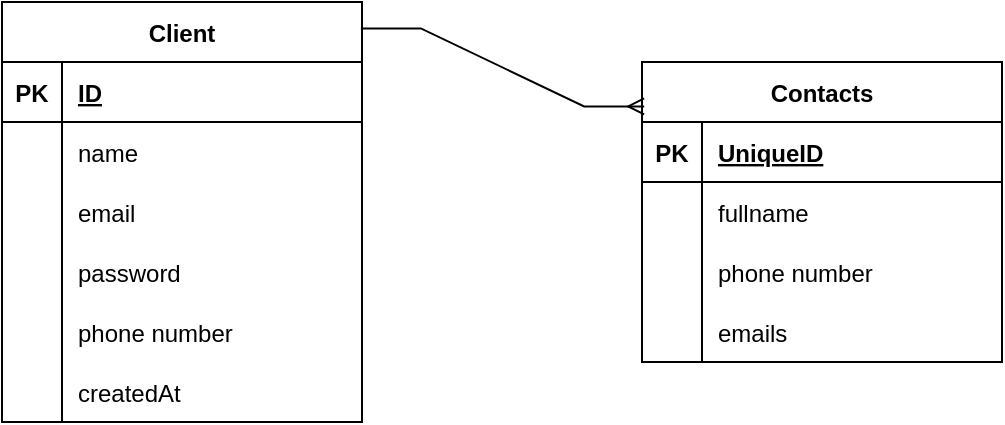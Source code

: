 <mxfile version="20.5.3" type="device"><diagram id="Kze-3Ydvfno8JoOm94l9" name="Página-1"><mxGraphModel dx="650" dy="620" grid="1" gridSize="10" guides="1" tooltips="1" connect="1" arrows="1" fold="1" page="1" pageScale="1" pageWidth="827" pageHeight="1169" math="0" shadow="0"><root><mxCell id="0"/><mxCell id="1" parent="0"/><mxCell id="I21AHR_YH1MLiGeMUpl6-1" value="Client" style="shape=table;startSize=30;container=1;collapsible=1;childLayout=tableLayout;fixedRows=1;rowLines=0;fontStyle=1;align=center;resizeLast=1;" vertex="1" parent="1"><mxGeometry x="170" y="100" width="180" height="210" as="geometry"/></mxCell><mxCell id="I21AHR_YH1MLiGeMUpl6-2" value="" style="shape=tableRow;horizontal=0;startSize=0;swimlaneHead=0;swimlaneBody=0;fillColor=none;collapsible=0;dropTarget=0;points=[[0,0.5],[1,0.5]];portConstraint=eastwest;top=0;left=0;right=0;bottom=1;" vertex="1" parent="I21AHR_YH1MLiGeMUpl6-1"><mxGeometry y="30" width="180" height="30" as="geometry"/></mxCell><mxCell id="I21AHR_YH1MLiGeMUpl6-3" value="PK" style="shape=partialRectangle;connectable=0;fillColor=none;top=0;left=0;bottom=0;right=0;fontStyle=1;overflow=hidden;" vertex="1" parent="I21AHR_YH1MLiGeMUpl6-2"><mxGeometry width="30" height="30" as="geometry"><mxRectangle width="30" height="30" as="alternateBounds"/></mxGeometry></mxCell><mxCell id="I21AHR_YH1MLiGeMUpl6-4" value="ID" style="shape=partialRectangle;connectable=0;fillColor=none;top=0;left=0;bottom=0;right=0;align=left;spacingLeft=6;fontStyle=5;overflow=hidden;" vertex="1" parent="I21AHR_YH1MLiGeMUpl6-2"><mxGeometry x="30" width="150" height="30" as="geometry"><mxRectangle width="150" height="30" as="alternateBounds"/></mxGeometry></mxCell><mxCell id="I21AHR_YH1MLiGeMUpl6-5" value="" style="shape=tableRow;horizontal=0;startSize=0;swimlaneHead=0;swimlaneBody=0;fillColor=none;collapsible=0;dropTarget=0;points=[[0,0.5],[1,0.5]];portConstraint=eastwest;top=0;left=0;right=0;bottom=0;" vertex="1" parent="I21AHR_YH1MLiGeMUpl6-1"><mxGeometry y="60" width="180" height="30" as="geometry"/></mxCell><mxCell id="I21AHR_YH1MLiGeMUpl6-6" value="" style="shape=partialRectangle;connectable=0;fillColor=none;top=0;left=0;bottom=0;right=0;editable=1;overflow=hidden;" vertex="1" parent="I21AHR_YH1MLiGeMUpl6-5"><mxGeometry width="30" height="30" as="geometry"><mxRectangle width="30" height="30" as="alternateBounds"/></mxGeometry></mxCell><mxCell id="I21AHR_YH1MLiGeMUpl6-7" value="name" style="shape=partialRectangle;connectable=0;fillColor=none;top=0;left=0;bottom=0;right=0;align=left;spacingLeft=6;overflow=hidden;" vertex="1" parent="I21AHR_YH1MLiGeMUpl6-5"><mxGeometry x="30" width="150" height="30" as="geometry"><mxRectangle width="150" height="30" as="alternateBounds"/></mxGeometry></mxCell><mxCell id="I21AHR_YH1MLiGeMUpl6-8" value="" style="shape=tableRow;horizontal=0;startSize=0;swimlaneHead=0;swimlaneBody=0;fillColor=none;collapsible=0;dropTarget=0;points=[[0,0.5],[1,0.5]];portConstraint=eastwest;top=0;left=0;right=0;bottom=0;" vertex="1" parent="I21AHR_YH1MLiGeMUpl6-1"><mxGeometry y="90" width="180" height="30" as="geometry"/></mxCell><mxCell id="I21AHR_YH1MLiGeMUpl6-9" value="" style="shape=partialRectangle;connectable=0;fillColor=none;top=0;left=0;bottom=0;right=0;editable=1;overflow=hidden;" vertex="1" parent="I21AHR_YH1MLiGeMUpl6-8"><mxGeometry width="30" height="30" as="geometry"><mxRectangle width="30" height="30" as="alternateBounds"/></mxGeometry></mxCell><mxCell id="I21AHR_YH1MLiGeMUpl6-10" value="email" style="shape=partialRectangle;connectable=0;fillColor=none;top=0;left=0;bottom=0;right=0;align=left;spacingLeft=6;overflow=hidden;" vertex="1" parent="I21AHR_YH1MLiGeMUpl6-8"><mxGeometry x="30" width="150" height="30" as="geometry"><mxRectangle width="150" height="30" as="alternateBounds"/></mxGeometry></mxCell><mxCell id="I21AHR_YH1MLiGeMUpl6-11" value="" style="shape=tableRow;horizontal=0;startSize=0;swimlaneHead=0;swimlaneBody=0;fillColor=none;collapsible=0;dropTarget=0;points=[[0,0.5],[1,0.5]];portConstraint=eastwest;top=0;left=0;right=0;bottom=0;" vertex="1" parent="I21AHR_YH1MLiGeMUpl6-1"><mxGeometry y="120" width="180" height="30" as="geometry"/></mxCell><mxCell id="I21AHR_YH1MLiGeMUpl6-12" value="" style="shape=partialRectangle;connectable=0;fillColor=none;top=0;left=0;bottom=0;right=0;editable=1;overflow=hidden;" vertex="1" parent="I21AHR_YH1MLiGeMUpl6-11"><mxGeometry width="30" height="30" as="geometry"><mxRectangle width="30" height="30" as="alternateBounds"/></mxGeometry></mxCell><mxCell id="I21AHR_YH1MLiGeMUpl6-13" value="password" style="shape=partialRectangle;connectable=0;fillColor=none;top=0;left=0;bottom=0;right=0;align=left;spacingLeft=6;overflow=hidden;" vertex="1" parent="I21AHR_YH1MLiGeMUpl6-11"><mxGeometry x="30" width="150" height="30" as="geometry"><mxRectangle width="150" height="30" as="alternateBounds"/></mxGeometry></mxCell><mxCell id="I21AHR_YH1MLiGeMUpl6-17" style="shape=tableRow;horizontal=0;startSize=0;swimlaneHead=0;swimlaneBody=0;fillColor=none;collapsible=0;dropTarget=0;points=[[0,0.5],[1,0.5]];portConstraint=eastwest;top=0;left=0;right=0;bottom=0;" vertex="1" parent="I21AHR_YH1MLiGeMUpl6-1"><mxGeometry y="150" width="180" height="30" as="geometry"/></mxCell><mxCell id="I21AHR_YH1MLiGeMUpl6-18" style="shape=partialRectangle;connectable=0;fillColor=none;top=0;left=0;bottom=0;right=0;editable=1;overflow=hidden;" vertex="1" parent="I21AHR_YH1MLiGeMUpl6-17"><mxGeometry width="30" height="30" as="geometry"><mxRectangle width="30" height="30" as="alternateBounds"/></mxGeometry></mxCell><mxCell id="I21AHR_YH1MLiGeMUpl6-19" value="phone number" style="shape=partialRectangle;connectable=0;fillColor=none;top=0;left=0;bottom=0;right=0;align=left;spacingLeft=6;overflow=hidden;" vertex="1" parent="I21AHR_YH1MLiGeMUpl6-17"><mxGeometry x="30" width="150" height="30" as="geometry"><mxRectangle width="150" height="30" as="alternateBounds"/></mxGeometry></mxCell><mxCell id="I21AHR_YH1MLiGeMUpl6-14" style="shape=tableRow;horizontal=0;startSize=0;swimlaneHead=0;swimlaneBody=0;fillColor=none;collapsible=0;dropTarget=0;points=[[0,0.5],[1,0.5]];portConstraint=eastwest;top=0;left=0;right=0;bottom=0;" vertex="1" parent="I21AHR_YH1MLiGeMUpl6-1"><mxGeometry y="180" width="180" height="30" as="geometry"/></mxCell><mxCell id="I21AHR_YH1MLiGeMUpl6-15" style="shape=partialRectangle;connectable=0;fillColor=none;top=0;left=0;bottom=0;right=0;editable=1;overflow=hidden;" vertex="1" parent="I21AHR_YH1MLiGeMUpl6-14"><mxGeometry width="30" height="30" as="geometry"><mxRectangle width="30" height="30" as="alternateBounds"/></mxGeometry></mxCell><mxCell id="I21AHR_YH1MLiGeMUpl6-16" value="createdAt" style="shape=partialRectangle;connectable=0;fillColor=none;top=0;left=0;bottom=0;right=0;align=left;spacingLeft=6;overflow=hidden;" vertex="1" parent="I21AHR_YH1MLiGeMUpl6-14"><mxGeometry x="30" width="150" height="30" as="geometry"><mxRectangle width="150" height="30" as="alternateBounds"/></mxGeometry></mxCell><mxCell id="I21AHR_YH1MLiGeMUpl6-20" value="Contacts" style="shape=table;startSize=30;container=1;collapsible=1;childLayout=tableLayout;fixedRows=1;rowLines=0;fontStyle=1;align=center;resizeLast=1;" vertex="1" parent="1"><mxGeometry x="490" y="130" width="180" height="150" as="geometry"/></mxCell><mxCell id="I21AHR_YH1MLiGeMUpl6-21" value="" style="shape=tableRow;horizontal=0;startSize=0;swimlaneHead=0;swimlaneBody=0;fillColor=none;collapsible=0;dropTarget=0;points=[[0,0.5],[1,0.5]];portConstraint=eastwest;top=0;left=0;right=0;bottom=1;" vertex="1" parent="I21AHR_YH1MLiGeMUpl6-20"><mxGeometry y="30" width="180" height="30" as="geometry"/></mxCell><mxCell id="I21AHR_YH1MLiGeMUpl6-22" value="PK" style="shape=partialRectangle;connectable=0;fillColor=none;top=0;left=0;bottom=0;right=0;fontStyle=1;overflow=hidden;" vertex="1" parent="I21AHR_YH1MLiGeMUpl6-21"><mxGeometry width="30" height="30" as="geometry"><mxRectangle width="30" height="30" as="alternateBounds"/></mxGeometry></mxCell><mxCell id="I21AHR_YH1MLiGeMUpl6-23" value="UniqueID" style="shape=partialRectangle;connectable=0;fillColor=none;top=0;left=0;bottom=0;right=0;align=left;spacingLeft=6;fontStyle=5;overflow=hidden;" vertex="1" parent="I21AHR_YH1MLiGeMUpl6-21"><mxGeometry x="30" width="150" height="30" as="geometry"><mxRectangle width="150" height="30" as="alternateBounds"/></mxGeometry></mxCell><mxCell id="I21AHR_YH1MLiGeMUpl6-24" value="" style="shape=tableRow;horizontal=0;startSize=0;swimlaneHead=0;swimlaneBody=0;fillColor=none;collapsible=0;dropTarget=0;points=[[0,0.5],[1,0.5]];portConstraint=eastwest;top=0;left=0;right=0;bottom=0;" vertex="1" parent="I21AHR_YH1MLiGeMUpl6-20"><mxGeometry y="60" width="180" height="30" as="geometry"/></mxCell><mxCell id="I21AHR_YH1MLiGeMUpl6-25" value="" style="shape=partialRectangle;connectable=0;fillColor=none;top=0;left=0;bottom=0;right=0;editable=1;overflow=hidden;" vertex="1" parent="I21AHR_YH1MLiGeMUpl6-24"><mxGeometry width="30" height="30" as="geometry"><mxRectangle width="30" height="30" as="alternateBounds"/></mxGeometry></mxCell><mxCell id="I21AHR_YH1MLiGeMUpl6-26" value="fullname" style="shape=partialRectangle;connectable=0;fillColor=none;top=0;left=0;bottom=0;right=0;align=left;spacingLeft=6;overflow=hidden;" vertex="1" parent="I21AHR_YH1MLiGeMUpl6-24"><mxGeometry x="30" width="150" height="30" as="geometry"><mxRectangle width="150" height="30" as="alternateBounds"/></mxGeometry></mxCell><mxCell id="I21AHR_YH1MLiGeMUpl6-27" value="" style="shape=tableRow;horizontal=0;startSize=0;swimlaneHead=0;swimlaneBody=0;fillColor=none;collapsible=0;dropTarget=0;points=[[0,0.5],[1,0.5]];portConstraint=eastwest;top=0;left=0;right=0;bottom=0;" vertex="1" parent="I21AHR_YH1MLiGeMUpl6-20"><mxGeometry y="90" width="180" height="30" as="geometry"/></mxCell><mxCell id="I21AHR_YH1MLiGeMUpl6-28" value="" style="shape=partialRectangle;connectable=0;fillColor=none;top=0;left=0;bottom=0;right=0;editable=1;overflow=hidden;" vertex="1" parent="I21AHR_YH1MLiGeMUpl6-27"><mxGeometry width="30" height="30" as="geometry"><mxRectangle width="30" height="30" as="alternateBounds"/></mxGeometry></mxCell><mxCell id="I21AHR_YH1MLiGeMUpl6-29" value="phone number" style="shape=partialRectangle;connectable=0;fillColor=none;top=0;left=0;bottom=0;right=0;align=left;spacingLeft=6;overflow=hidden;" vertex="1" parent="I21AHR_YH1MLiGeMUpl6-27"><mxGeometry x="30" width="150" height="30" as="geometry"><mxRectangle width="150" height="30" as="alternateBounds"/></mxGeometry></mxCell><mxCell id="I21AHR_YH1MLiGeMUpl6-30" value="" style="shape=tableRow;horizontal=0;startSize=0;swimlaneHead=0;swimlaneBody=0;fillColor=none;collapsible=0;dropTarget=0;points=[[0,0.5],[1,0.5]];portConstraint=eastwest;top=0;left=0;right=0;bottom=0;" vertex="1" parent="I21AHR_YH1MLiGeMUpl6-20"><mxGeometry y="120" width="180" height="30" as="geometry"/></mxCell><mxCell id="I21AHR_YH1MLiGeMUpl6-31" value="" style="shape=partialRectangle;connectable=0;fillColor=none;top=0;left=0;bottom=0;right=0;editable=1;overflow=hidden;" vertex="1" parent="I21AHR_YH1MLiGeMUpl6-30"><mxGeometry width="30" height="30" as="geometry"><mxRectangle width="30" height="30" as="alternateBounds"/></mxGeometry></mxCell><mxCell id="I21AHR_YH1MLiGeMUpl6-32" value="emails" style="shape=partialRectangle;connectable=0;fillColor=none;top=0;left=0;bottom=0;right=0;align=left;spacingLeft=6;overflow=hidden;" vertex="1" parent="I21AHR_YH1MLiGeMUpl6-30"><mxGeometry x="30" width="150" height="30" as="geometry"><mxRectangle width="150" height="30" as="alternateBounds"/></mxGeometry></mxCell><mxCell id="I21AHR_YH1MLiGeMUpl6-33" value="" style="edgeStyle=entityRelationEdgeStyle;fontSize=12;html=1;endArrow=ERmany;rounded=0;exitX=0.997;exitY=0.063;exitDx=0;exitDy=0;exitPerimeter=0;entryX=0.006;entryY=0.148;entryDx=0;entryDy=0;entryPerimeter=0;" edge="1" parent="1" source="I21AHR_YH1MLiGeMUpl6-1" target="I21AHR_YH1MLiGeMUpl6-20"><mxGeometry width="100" height="100" relative="1" as="geometry"><mxPoint x="340" y="400" as="sourcePoint"/><mxPoint x="480" y="220" as="targetPoint"/></mxGeometry></mxCell></root></mxGraphModel></diagram></mxfile>